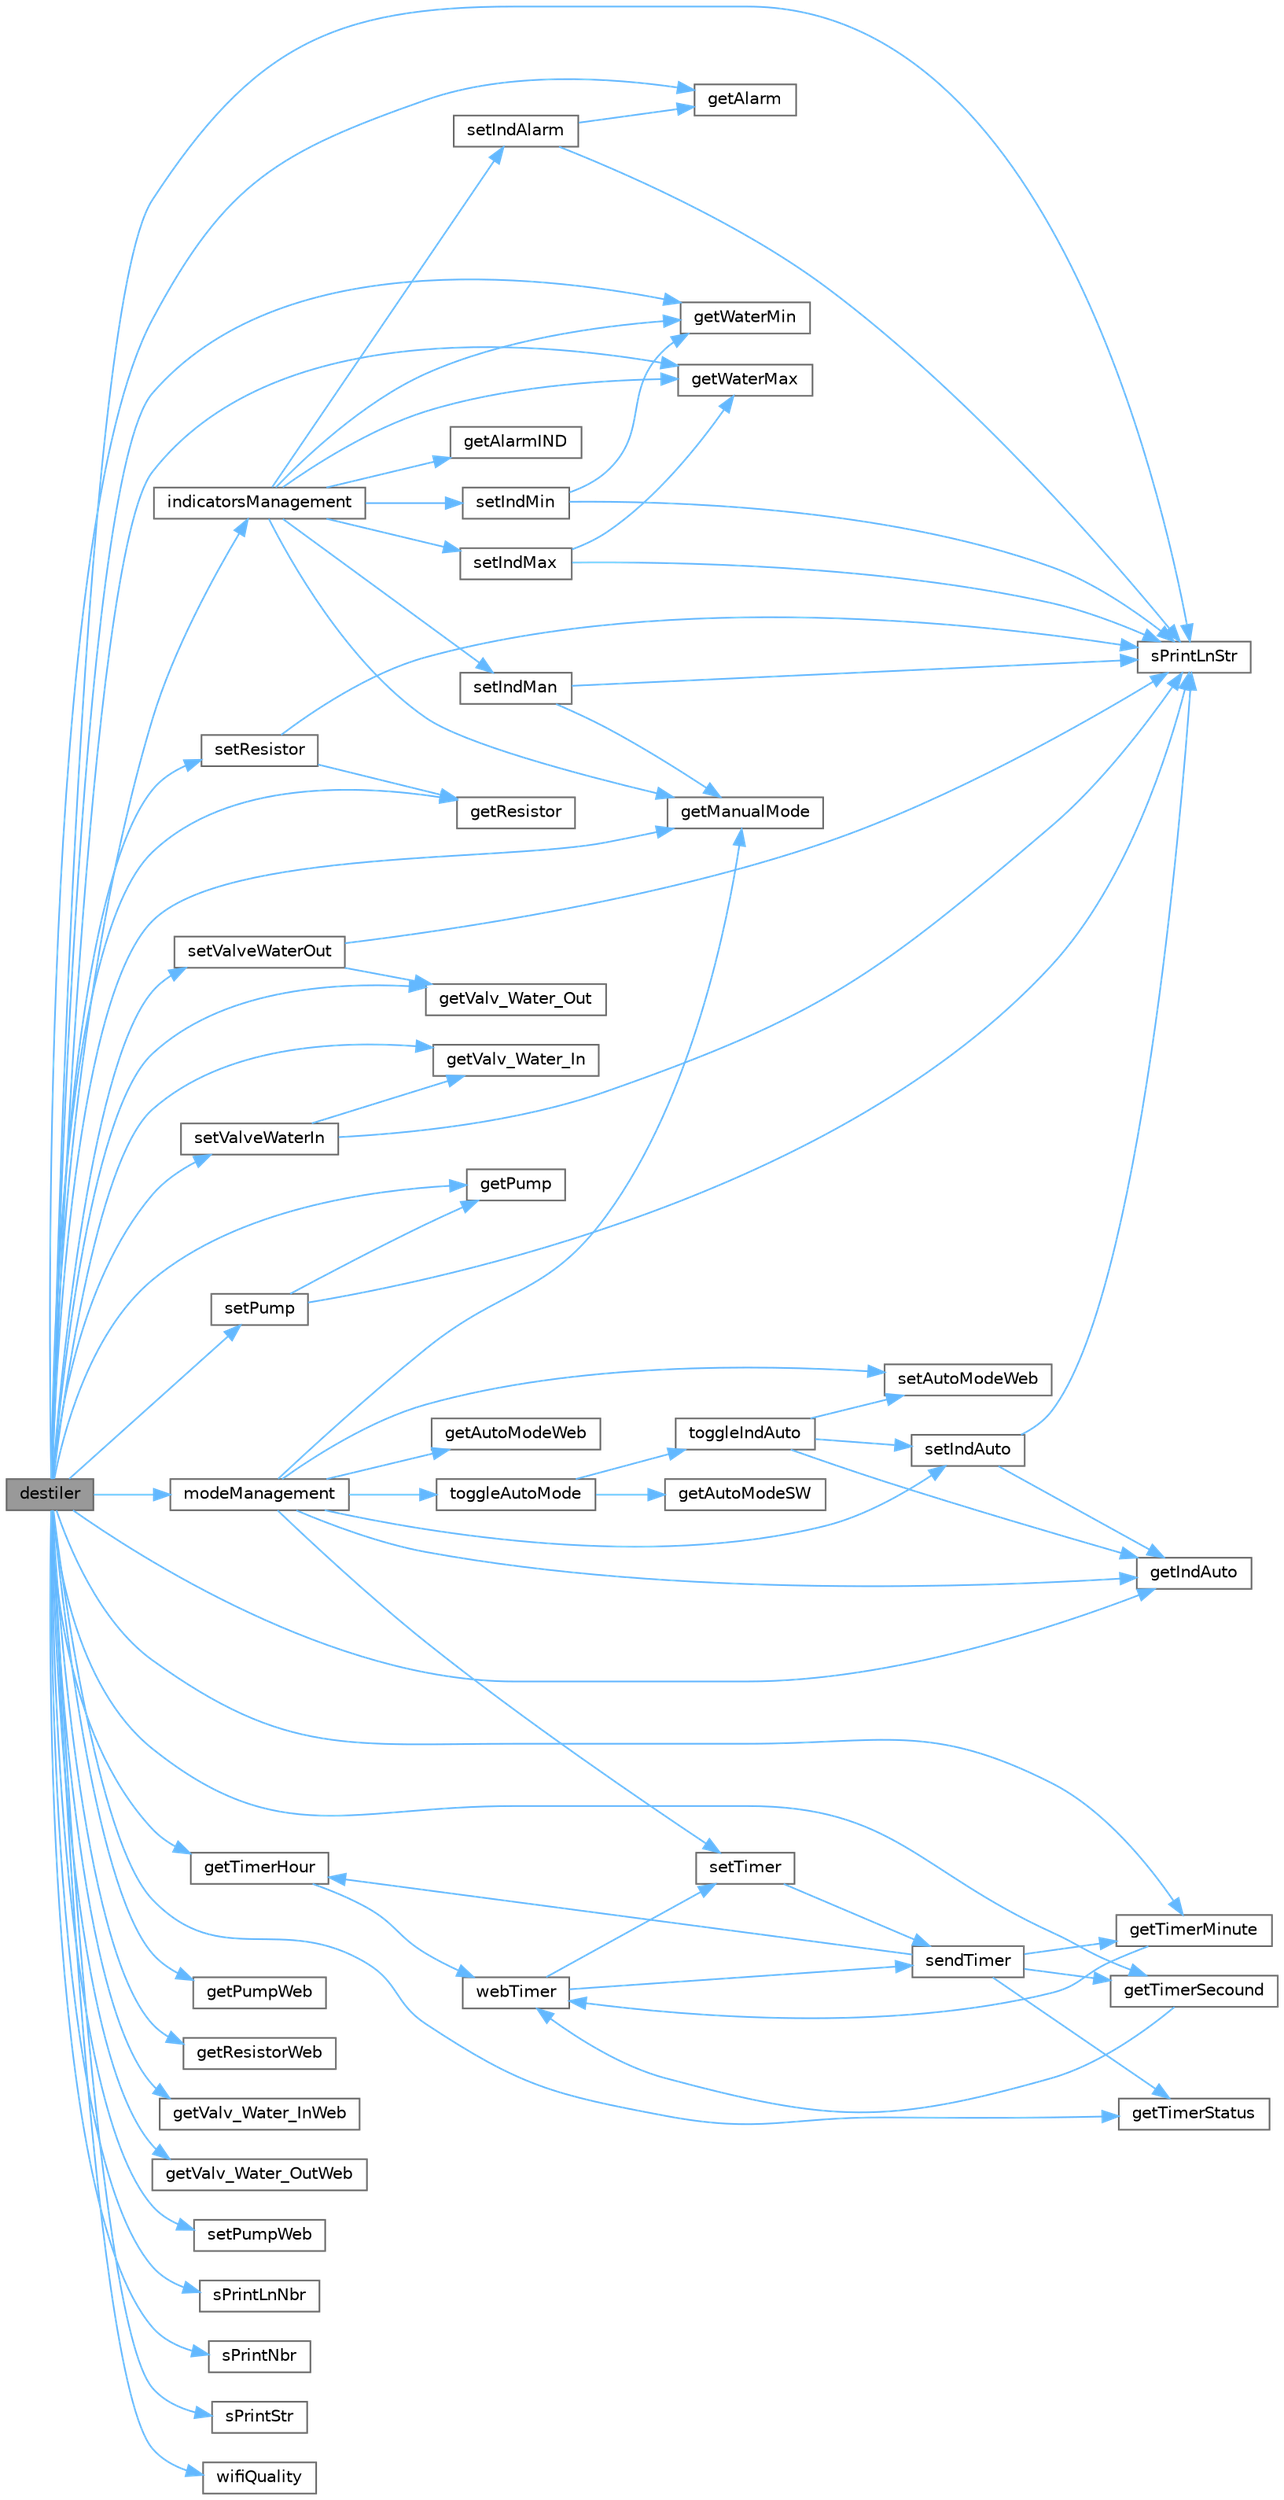 digraph "destiler"
{
 // LATEX_PDF_SIZE
  bgcolor="transparent";
  edge [fontname=Helvetica,fontsize=10,labelfontname=Helvetica,labelfontsize=10];
  node [fontname=Helvetica,fontsize=10,shape=box,height=0.2,width=0.4];
  rankdir="LR";
  Node1 [id="Node000001",label="destiler",height=0.2,width=0.4,color="gray40", fillcolor="grey60", style="filled", fontcolor="black",tooltip="Destiler function."];
  Node1 -> Node2 [id="edge155_Node000001_Node000002",color="steelblue1",style="solid",tooltip=" "];
  Node2 [id="Node000002",label="getAlarm",height=0.2,width=0.4,color="grey40", fillcolor="white", style="filled",URL="$_o_s___g_p_i_o_8cpp.html#a36575ea4abf90b10ef86ad50f0b9fad0",tooltip="Retorna estado do sensor de agua de minimo."];
  Node1 -> Node3 [id="edge156_Node000001_Node000003",color="steelblue1",style="solid",tooltip=" "];
  Node3 [id="Node000003",label="getIndAuto",height=0.2,width=0.4,color="grey40", fillcolor="white", style="filled",URL="$_o_s___g_p_i_o_8cpp.html#abbca1cc0d29f545e9a39778288a12071",tooltip="Retorna estado do indicador de alarme."];
  Node1 -> Node4 [id="edge157_Node000001_Node000004",color="steelblue1",style="solid",tooltip=" "];
  Node4 [id="Node000004",label="getManualMode",height=0.2,width=0.4,color="grey40", fillcolor="white", style="filled",URL="$_o_s___g_p_i_o_8cpp.html#a20a8e677a695003ed8259fc2e32b6462",tooltip="Retorna estado do interruptor auto."];
  Node1 -> Node5 [id="edge158_Node000001_Node000005",color="steelblue1",style="solid",tooltip=" "];
  Node5 [id="Node000005",label="getPump",height=0.2,width=0.4,color="grey40", fillcolor="white", style="filled",URL="$_o_s___g_p_i_o_8cpp.html#a796c21f2a4c37ce17a1f14d80b54ed66",tooltip="Retorna estado da valvula de vapor."];
  Node1 -> Node6 [id="edge159_Node000001_Node000006",color="steelblue1",style="solid",tooltip=" "];
  Node6 [id="Node000006",label="getPumpWeb",height=0.2,width=0.4,color="grey40", fillcolor="white", style="filled",URL="$_m_d___web___i_o___mngmnt_8cpp.html#a47fd66708aa0f427cd949f639cebc0df",tooltip="Get the Pump object."];
  Node1 -> Node7 [id="edge160_Node000001_Node000007",color="steelblue1",style="solid",tooltip=" "];
  Node7 [id="Node000007",label="getResistor",height=0.2,width=0.4,color="grey40", fillcolor="white", style="filled",URL="$_o_s___g_p_i_o_8cpp.html#a56feb35df23b1452f2695b6469042ec2",tooltip="Retorna estado do botao manual."];
  Node1 -> Node8 [id="edge161_Node000001_Node000008",color="steelblue1",style="solid",tooltip=" "];
  Node8 [id="Node000008",label="getResistorWeb",height=0.2,width=0.4,color="grey40", fillcolor="white", style="filled",URL="$_m_d___web___i_o___mngmnt_8cpp.html#a12a9a8e5c80ace6e8643360f7603c280",tooltip="Get the Ind Min object."];
  Node1 -> Node9 [id="edge162_Node000001_Node000009",color="steelblue1",style="solid",tooltip=" "];
  Node9 [id="Node000009",label="getTimerHour",height=0.2,width=0.4,color="grey40", fillcolor="white", style="filled",URL="$_m_d___timer_8cpp.html#a7497ed4b5f459145ba576e35a34b2f68",tooltip="Get timer minute."];
  Node9 -> Node10 [id="edge163_Node000009_Node000010",color="steelblue1",style="solid",tooltip=" "];
  Node10 [id="Node000010",label="webTimer",height=0.2,width=0.4,color="grey40", fillcolor="white", style="filled",URL="$_m_d___timer_8cpp.html#a504723789792b242f59e8f9adfb48009",tooltip="Web timer function to manage the timer operations in the web interface."];
  Node10 -> Node11 [id="edge164_Node000010_Node000011",color="steelblue1",style="solid",tooltip=" "];
  Node11 [id="Node000011",label="sendTimer",height=0.2,width=0.4,color="grey40", fillcolor="white", style="filled",URL="$_m_d___timer_8cpp.html#acf8eb689c061a70a35d6f2f5ed57c474",tooltip="Send timer to web."];
  Node11 -> Node9 [id="edge165_Node000011_Node000009",color="steelblue1",style="solid",tooltip=" "];
  Node11 -> Node12 [id="edge166_Node000011_Node000012",color="steelblue1",style="solid",tooltip=" "];
  Node12 [id="Node000012",label="getTimerMinute",height=0.2,width=0.4,color="grey40", fillcolor="white", style="filled",URL="$_m_d___timer_8cpp.html#ae8ad20dbd759f4fb98dabba7876428f4",tooltip="Get the Timer Minute object to get the timer minute."];
  Node12 -> Node10 [id="edge167_Node000012_Node000010",color="steelblue1",style="solid",tooltip=" "];
  Node11 -> Node13 [id="edge168_Node000011_Node000013",color="steelblue1",style="solid",tooltip=" "];
  Node13 [id="Node000013",label="getTimerSecound",height=0.2,width=0.4,color="grey40", fillcolor="white", style="filled",URL="$_m_d___timer_8cpp.html#a71f3ffe6a2e0fca30bca87a87fc92354",tooltip="Get the Timer Secound object to get the timer secound."];
  Node13 -> Node10 [id="edge169_Node000013_Node000010",color="steelblue1",style="solid",tooltip=" "];
  Node11 -> Node14 [id="edge170_Node000011_Node000014",color="steelblue1",style="solid",tooltip=" "];
  Node14 [id="Node000014",label="getTimerStatus",height=0.2,width=0.4,color="grey40", fillcolor="white", style="filled",URL="$_m_d___timer_8cpp.html#aa9493843bba040c07f9f66300059268a",tooltip="Get the Timer Status object to get the timer status (ON/OFF)"];
  Node10 -> Node15 [id="edge171_Node000010_Node000015",color="steelblue1",style="solid",tooltip=" "];
  Node15 [id="Node000015",label="setTimer",height=0.2,width=0.4,color="grey40", fillcolor="white", style="filled",URL="$_m_d___timer_8cpp.html#a75d67ecc1e985e54d2701c06a6aaa3a1",tooltip="Set the Timer object to set the timer status (ON/OFF)"];
  Node15 -> Node11 [id="edge172_Node000015_Node000011",color="steelblue1",style="solid",tooltip=" "];
  Node1 -> Node12 [id="edge173_Node000001_Node000012",color="steelblue1",style="solid",tooltip=" "];
  Node1 -> Node13 [id="edge174_Node000001_Node000013",color="steelblue1",style="solid",tooltip=" "];
  Node1 -> Node14 [id="edge175_Node000001_Node000014",color="steelblue1",style="solid",tooltip=" "];
  Node1 -> Node16 [id="edge176_Node000001_Node000016",color="steelblue1",style="solid",tooltip=" "];
  Node16 [id="Node000016",label="getValv_Water_In",height=0.2,width=0.4,color="grey40", fillcolor="white", style="filled",URL="$_o_s___g_p_i_o_8cpp.html#a2e1179e338420a43f95be0b8a7ed885d",tooltip="Retorna estado do resistor."];
  Node1 -> Node17 [id="edge177_Node000001_Node000017",color="steelblue1",style="solid",tooltip=" "];
  Node17 [id="Node000017",label="getValv_Water_InWeb",height=0.2,width=0.4,color="grey40", fillcolor="white", style="filled",URL="$_m_d___web___i_o___mngmnt_8cpp.html#a99fa4a4b0ba168d3daeb40ee65452bac",tooltip="Get the Ind Alarm object."];
  Node1 -> Node18 [id="edge178_Node000001_Node000018",color="steelblue1",style="solid",tooltip=" "];
  Node18 [id="Node000018",label="getValv_Water_Out",height=0.2,width=0.4,color="grey40", fillcolor="white", style="filled",URL="$_o_s___g_p_i_o_8cpp.html#a8b22aea595b0457364230c92779ae37a",tooltip="Retorna estado da entrada de agua."];
  Node1 -> Node19 [id="edge179_Node000001_Node000019",color="steelblue1",style="solid",tooltip=" "];
  Node19 [id="Node000019",label="getValv_Water_OutWeb",height=0.2,width=0.4,color="grey40", fillcolor="white", style="filled",URL="$_m_d___web___i_o___mngmnt_8cpp.html#a1f7f13061ad706f397dd2ddfb581d417",tooltip="Get the Valv Water Out object."];
  Node1 -> Node20 [id="edge180_Node000001_Node000020",color="steelblue1",style="solid",tooltip=" "];
  Node20 [id="Node000020",label="getWaterMax",height=0.2,width=0.4,color="grey40", fillcolor="white", style="filled",URL="$_o_s___g_p_i_o_8cpp.html#a2b0449e42db71938062564c4f643c215",tooltip="Inicia os inputs."];
  Node1 -> Node21 [id="edge181_Node000001_Node000021",color="steelblue1",style="solid",tooltip=" "];
  Node21 [id="Node000021",label="getWaterMin",height=0.2,width=0.4,color="grey40", fillcolor="white", style="filled",URL="$_o_s___g_p_i_o_8cpp.html#a166177fea9ace421d96924d83286abfc",tooltip="Retorna estado do sensor de agua de maximo."];
  Node1 -> Node22 [id="edge182_Node000001_Node000022",color="steelblue1",style="solid",tooltip=" "];
  Node22 [id="Node000022",label="indicatorsManagement",height=0.2,width=0.4,color="grey40", fillcolor="white", style="filled",URL="$_m_d___i_o_8cpp.html#a747c973d9633421336e8d59a78faf49f",tooltip=" "];
  Node22 -> Node23 [id="edge183_Node000022_Node000023",color="steelblue1",style="solid",tooltip=" "];
  Node23 [id="Node000023",label="getAlarmIND",height=0.2,width=0.4,color="grey40", fillcolor="white", style="filled",URL="$_o_s___g_p_i_o_8cpp.html#a364e39356237485f2ee12f8bf224683b",tooltip="Retorna estado do alarme."];
  Node22 -> Node4 [id="edge184_Node000022_Node000004",color="steelblue1",style="solid",tooltip=" "];
  Node22 -> Node20 [id="edge185_Node000022_Node000020",color="steelblue1",style="solid",tooltip=" "];
  Node22 -> Node21 [id="edge186_Node000022_Node000021",color="steelblue1",style="solid",tooltip=" "];
  Node22 -> Node24 [id="edge187_Node000022_Node000024",color="steelblue1",style="solid",tooltip=" "];
  Node24 [id="Node000024",label="setIndAlarm",height=0.2,width=0.4,color="grey40", fillcolor="white", style="filled",URL="$_o_s___g_p_i_o_8cpp.html#a76b46044c939e363a3e761d515af2e1a",tooltip="Liga/desliga o indicador luminoso nivel agua minimo."];
  Node24 -> Node2 [id="edge188_Node000024_Node000002",color="steelblue1",style="solid",tooltip=" "];
  Node24 -> Node25 [id="edge189_Node000024_Node000025",color="steelblue1",style="solid",tooltip=" "];
  Node25 [id="Node000025",label="sPrintLnStr",height=0.2,width=0.4,color="grey40", fillcolor="white", style="filled",URL="$_m_d___serial_8cpp.html#aaaf82364eff15ff055f45914b62051ab",tooltip="Print number."];
  Node22 -> Node26 [id="edge190_Node000022_Node000026",color="steelblue1",style="solid",tooltip=" "];
  Node26 [id="Node000026",label="setIndMan",height=0.2,width=0.4,color="grey40", fillcolor="white", style="filled",URL="$_o_s___g_p_i_o_8cpp.html#a86fca9908335532b4c89bca82aaa9346",tooltip="Liga/desliga o indicador luminoso alarme."];
  Node26 -> Node4 [id="edge191_Node000026_Node000004",color="steelblue1",style="solid",tooltip=" "];
  Node26 -> Node25 [id="edge192_Node000026_Node000025",color="steelblue1",style="solid",tooltip=" "];
  Node22 -> Node27 [id="edge193_Node000022_Node000027",color="steelblue1",style="solid",tooltip=" "];
  Node27 [id="Node000027",label="setIndMax",height=0.2,width=0.4,color="grey40", fillcolor="white", style="filled",URL="$_o_s___g_p_i_o_8cpp.html#a87a31bccb377b0b9f859242b0635052c",tooltip="Retorna estado da bomba de agua."];
  Node27 -> Node20 [id="edge194_Node000027_Node000020",color="steelblue1",style="solid",tooltip=" "];
  Node27 -> Node25 [id="edge195_Node000027_Node000025",color="steelblue1",style="solid",tooltip=" "];
  Node22 -> Node28 [id="edge196_Node000022_Node000028",color="steelblue1",style="solid",tooltip=" "];
  Node28 [id="Node000028",label="setIndMin",height=0.2,width=0.4,color="grey40", fillcolor="white", style="filled",URL="$_o_s___g_p_i_o_8cpp.html#afd12f5c7d9986ada0226426896ee09c7",tooltip="Liga/desliga o indicador luminoso nivel agua maximo."];
  Node28 -> Node21 [id="edge197_Node000028_Node000021",color="steelblue1",style="solid",tooltip=" "];
  Node28 -> Node25 [id="edge198_Node000028_Node000025",color="steelblue1",style="solid",tooltip=" "];
  Node1 -> Node29 [id="edge199_Node000001_Node000029",color="steelblue1",style="solid",tooltip=" "];
  Node29 [id="Node000029",label="modeManagement",height=0.2,width=0.4,color="grey40", fillcolor="white", style="filled",URL="$_m_d___i_o_8cpp.html#a27162a64461db61f83b3752bd0b6d125",tooltip=" "];
  Node29 -> Node30 [id="edge200_Node000029_Node000030",color="steelblue1",style="solid",tooltip=" "];
  Node30 [id="Node000030",label="getAutoModeWeb",height=0.2,width=0.4,color="grey40", fillcolor="white", style="filled",URL="$_m_d___web___i_o___mngmnt_8cpp.html#a47a030b4b82d5d1b1a73e1c2dfdc36ea",tooltip="GETS BLOCK."];
  Node29 -> Node3 [id="edge201_Node000029_Node000003",color="steelblue1",style="solid",tooltip=" "];
  Node29 -> Node4 [id="edge202_Node000029_Node000004",color="steelblue1",style="solid",tooltip=" "];
  Node29 -> Node31 [id="edge203_Node000029_Node000031",color="steelblue1",style="solid",tooltip=" "];
  Node31 [id="Node000031",label="setAutoModeWeb",height=0.2,width=0.4,color="grey40", fillcolor="white", style="filled",URL="$_m_d___web___i_o___mngmnt_8cpp.html#a4f59623372f8c8c8d704f0f004f7d955",tooltip="SETS BLOCK."];
  Node29 -> Node32 [id="edge204_Node000029_Node000032",color="steelblue1",style="solid",tooltip=" "];
  Node32 [id="Node000032",label="setIndAuto",height=0.2,width=0.4,color="grey40", fillcolor="white", style="filled",URL="$_o_s___g_p_i_o_8cpp.html#ad606ba53b3e713efe768dd0e380c97a2",tooltip="Liga/desliga o indicador luminoso da resistencia."];
  Node32 -> Node3 [id="edge205_Node000032_Node000003",color="steelblue1",style="solid",tooltip=" "];
  Node32 -> Node25 [id="edge206_Node000032_Node000025",color="steelblue1",style="solid",tooltip=" "];
  Node29 -> Node15 [id="edge207_Node000029_Node000015",color="steelblue1",style="solid",tooltip=" "];
  Node29 -> Node33 [id="edge208_Node000029_Node000033",color="steelblue1",style="solid",tooltip=" "];
  Node33 [id="Node000033",label="toggleAutoMode",height=0.2,width=0.4,color="grey40", fillcolor="white", style="filled",URL="$_m_d___i_o_8cpp.html#aa8b96a74409fec0e22a5ee8451114a7f",tooltip="Toggle the Auto Mode of the Machine using a switch connected to the ESP32 GPIO 4 (D4)"];
  Node33 -> Node34 [id="edge209_Node000033_Node000034",color="steelblue1",style="solid",tooltip=" "];
  Node34 [id="Node000034",label="getAutoModeSW",height=0.2,width=0.4,color="grey40", fillcolor="white", style="filled",URL="$_o_s___g_p_i_o_8cpp.html#a601560973c681265f62316a3f68e2ac3",tooltip="Retorna estado do modo auto."];
  Node33 -> Node35 [id="edge210_Node000033_Node000035",color="steelblue1",style="solid",tooltip=" "];
  Node35 [id="Node000035",label="toggleIndAuto",height=0.2,width=0.4,color="grey40", fillcolor="white", style="filled",URL="$_m_d___i_o_8cpp.html#ae48dc2d309ef711693328c6300ad5e80",tooltip="Toggle the Auto Mode of the Machine."];
  Node35 -> Node3 [id="edge211_Node000035_Node000003",color="steelblue1",style="solid",tooltip=" "];
  Node35 -> Node31 [id="edge212_Node000035_Node000031",color="steelblue1",style="solid",tooltip=" "];
  Node35 -> Node32 [id="edge213_Node000035_Node000032",color="steelblue1",style="solid",tooltip=" "];
  Node1 -> Node36 [id="edge214_Node000001_Node000036",color="steelblue1",style="solid",tooltip=" "];
  Node36 [id="Node000036",label="setPump",height=0.2,width=0.4,color="grey40", fillcolor="white", style="filled",URL="$_o_s___g_p_i_o_8cpp.html#adbfc39d1df02e4404b08e9573d1fd404",tooltip="Liga/desliga o indicador luminoso modo manual."];
  Node36 -> Node5 [id="edge215_Node000036_Node000005",color="steelblue1",style="solid",tooltip=" "];
  Node36 -> Node25 [id="edge216_Node000036_Node000025",color="steelblue1",style="solid",tooltip=" "];
  Node1 -> Node37 [id="edge217_Node000001_Node000037",color="steelblue1",style="solid",tooltip=" "];
  Node37 [id="Node000037",label="setPumpWeb",height=0.2,width=0.4,color="grey40", fillcolor="white", style="filled",URL="$_m_d___web___i_o___mngmnt_8cpp.html#a79d7f2ee79816b8a1c7d71f4887df8c6",tooltip="Set the Pump object."];
  Node1 -> Node38 [id="edge218_Node000001_Node000038",color="steelblue1",style="solid",tooltip=" "];
  Node38 [id="Node000038",label="setResistor",height=0.2,width=0.4,color="grey40", fillcolor="white", style="filled",URL="$_o_s___g_p_i_o_8cpp.html#a2a90701c1f779b95de3a3770a5425f3c",tooltip="Liga/desliga o indicador luminoso da valvula 2."];
  Node38 -> Node7 [id="edge219_Node000038_Node000007",color="steelblue1",style="solid",tooltip=" "];
  Node38 -> Node25 [id="edge220_Node000038_Node000025",color="steelblue1",style="solid",tooltip=" "];
  Node1 -> Node39 [id="edge221_Node000001_Node000039",color="steelblue1",style="solid",tooltip=" "];
  Node39 [id="Node000039",label="setValveWaterIn",height=0.2,width=0.4,color="grey40", fillcolor="white", style="filled",URL="$_o_s___g_p_i_o_8cpp.html#a0d4efaa2bfb0fa53aa24405940a7a66c",tooltip="Liga/desliga o indicador luminoso da bomba de agua."];
  Node39 -> Node16 [id="edge222_Node000039_Node000016",color="steelblue1",style="solid",tooltip=" "];
  Node39 -> Node25 [id="edge223_Node000039_Node000025",color="steelblue1",style="solid",tooltip=" "];
  Node1 -> Node40 [id="edge224_Node000001_Node000040",color="steelblue1",style="solid",tooltip=" "];
  Node40 [id="Node000040",label="setValveWaterOut",height=0.2,width=0.4,color="grey40", fillcolor="white", style="filled",URL="$_o_s___g_p_i_o_8cpp.html#abfda791029a2af9523cc59ff44b6c52e",tooltip="Liga/desliga o indicador luminoso da valvula 1."];
  Node40 -> Node18 [id="edge225_Node000040_Node000018",color="steelblue1",style="solid",tooltip=" "];
  Node40 -> Node25 [id="edge226_Node000040_Node000025",color="steelblue1",style="solid",tooltip=" "];
  Node1 -> Node41 [id="edge227_Node000001_Node000041",color="steelblue1",style="solid",tooltip=" "];
  Node41 [id="Node000041",label="sPrintLnNbr",height=0.2,width=0.4,color="grey40", fillcolor="white", style="filled",URL="$_m_d___serial_8cpp.html#ae8ac89f250af24dadb79c7f683c544e0",tooltip="Print string with new line."];
  Node1 -> Node25 [id="edge228_Node000001_Node000025",color="steelblue1",style="solid",tooltip=" "];
  Node1 -> Node42 [id="edge229_Node000001_Node000042",color="steelblue1",style="solid",tooltip=" "];
  Node42 [id="Node000042",label="sPrintNbr",height=0.2,width=0.4,color="grey40", fillcolor="white", style="filled",URL="$_m_d___serial_8cpp.html#aef2f197956cfc5cbd5dae5c7bacf263e",tooltip="Print string."];
  Node1 -> Node43 [id="edge230_Node000001_Node000043",color="steelblue1",style="solid",tooltip=" "];
  Node43 [id="Node000043",label="sPrintStr",height=0.2,width=0.4,color="grey40", fillcolor="white", style="filled",URL="$_m_d___serial_8cpp.html#ac26aedfdce8cea151106030a2ae286b9",tooltip="Print string with new line."];
  Node1 -> Node44 [id="edge231_Node000001_Node000044",color="steelblue1",style="solid",tooltip=" "];
  Node44 [id="Node000044",label="wifiQuality",height=0.2,width=0.4,color="grey40", fillcolor="white", style="filled",URL="$_m_d__wifi_8cpp.html#abb46cda72435678d0ea2a5881f4349e7",tooltip="Inicia o wifi."];
}
